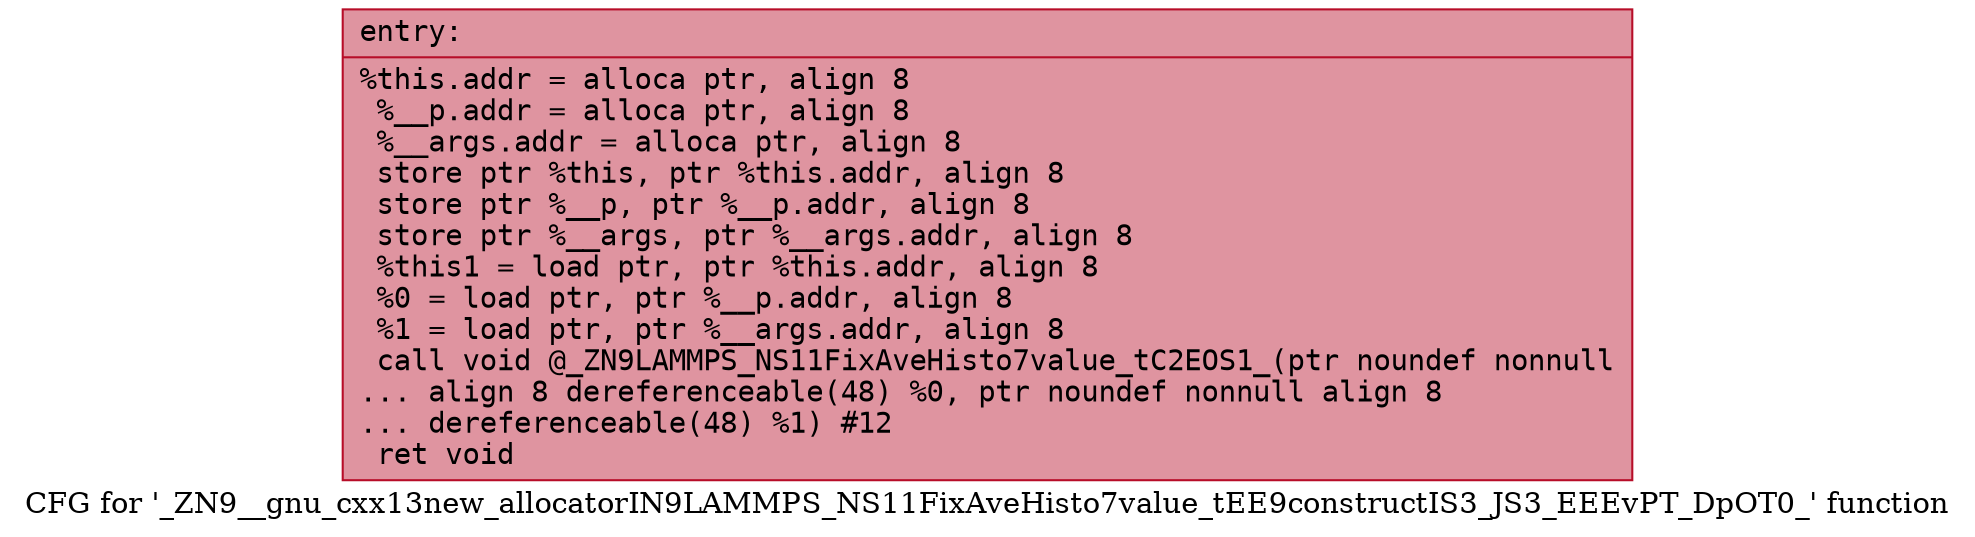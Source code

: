 digraph "CFG for '_ZN9__gnu_cxx13new_allocatorIN9LAMMPS_NS11FixAveHisto7value_tEE9constructIS3_JS3_EEEvPT_DpOT0_' function" {
	label="CFG for '_ZN9__gnu_cxx13new_allocatorIN9LAMMPS_NS11FixAveHisto7value_tEE9constructIS3_JS3_EEEvPT_DpOT0_' function";

	Node0x55c2f2e58b90 [shape=record,color="#b70d28ff", style=filled, fillcolor="#b70d2870" fontname="Courier",label="{entry:\l|  %this.addr = alloca ptr, align 8\l  %__p.addr = alloca ptr, align 8\l  %__args.addr = alloca ptr, align 8\l  store ptr %this, ptr %this.addr, align 8\l  store ptr %__p, ptr %__p.addr, align 8\l  store ptr %__args, ptr %__args.addr, align 8\l  %this1 = load ptr, ptr %this.addr, align 8\l  %0 = load ptr, ptr %__p.addr, align 8\l  %1 = load ptr, ptr %__args.addr, align 8\l  call void @_ZN9LAMMPS_NS11FixAveHisto7value_tC2EOS1_(ptr noundef nonnull\l... align 8 dereferenceable(48) %0, ptr noundef nonnull align 8\l... dereferenceable(48) %1) #12\l  ret void\l}"];
}

